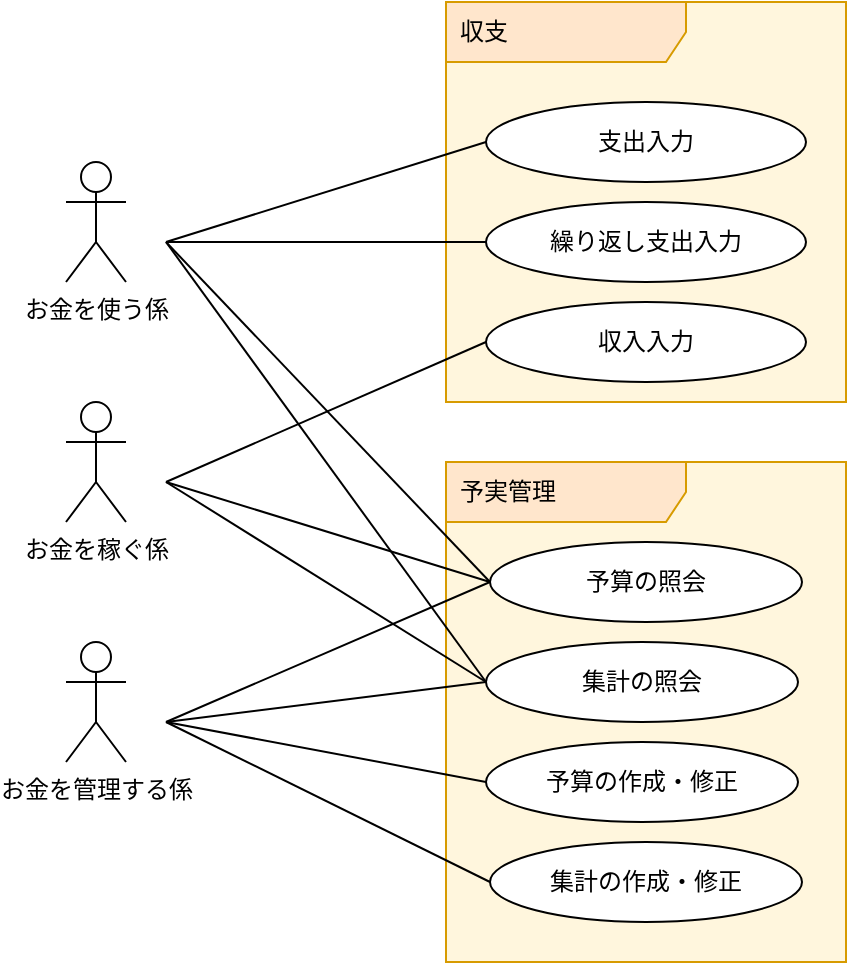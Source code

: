 <mxfile>
    <diagram id="ePdvRl-S8BFwnD-tIlGB" name="usecase">
        <mxGraphModel dx="1050" dy="797" grid="1" gridSize="10" guides="1" tooltips="1" connect="1" arrows="1" fold="1" page="1" pageScale="1" pageWidth="827" pageHeight="1169" background="#ffffff" math="0" shadow="0">
            <root>
                <mxCell id="0"/>
                <mxCell id="93" value="BackGround" style="locked=1;" parent="0"/>
                <mxCell id="94" value="Groups" parent="0"/>
                <mxCell id="95" value="収支" style="shape=umlFrame;whiteSpace=wrap;html=1;width=120;height=30;boundedLbl=1;verticalAlign=middle;align=left;spacingLeft=5;fillColor=#ffe6cc;strokeColor=#d79b00;gradientColor=none;swimlaneFillColor=#FFF6DD;" parent="94" vertex="1">
                    <mxGeometry x="390" y="40" width="200" height="200" as="geometry"/>
                </mxCell>
                <mxCell id="97" value="予実管理" style="shape=umlFrame;whiteSpace=wrap;html=1;width=120;height=30;boundedLbl=1;verticalAlign=middle;align=left;spacingLeft=5;fillColor=#ffe6cc;strokeColor=#d79b00;gradientColor=none;swimlaneFillColor=#FFF6DD;" parent="94" vertex="1">
                    <mxGeometry x="390" y="270" width="200" height="250" as="geometry"/>
                </mxCell>
                <mxCell id="1" value="Components" parent="0"/>
                <mxCell id="63" value="お金を稼ぐ係" style="shape=umlActor;verticalLabelPosition=bottom;verticalAlign=top;html=1;" parent="1" vertex="1">
                    <mxGeometry x="200" y="240" width="30" height="60" as="geometry"/>
                </mxCell>
                <mxCell id="87" style="edgeStyle=none;html=1;exitX=0;exitY=0.5;exitDx=0;exitDy=0;endArrow=none;endFill=0;" parent="1" source="64" edge="1">
                    <mxGeometry relative="1" as="geometry">
                        <mxPoint x="250" y="160" as="targetPoint"/>
                    </mxGeometry>
                </mxCell>
                <mxCell id="64" value="支出入力" style="ellipse;whiteSpace=wrap;html=1;" parent="1" vertex="1">
                    <mxGeometry x="410" y="90" width="160" height="40" as="geometry"/>
                </mxCell>
                <mxCell id="65" value="お金を管理する係" style="shape=umlActor;verticalLabelPosition=bottom;verticalAlign=top;html=1;" parent="1" vertex="1">
                    <mxGeometry x="200" y="360" width="30" height="60" as="geometry"/>
                </mxCell>
                <mxCell id="69" value="お金を使う係" style="shape=umlActor;verticalLabelPosition=bottom;verticalAlign=top;html=1;" parent="1" vertex="1">
                    <mxGeometry x="200" y="120" width="30" height="60" as="geometry"/>
                </mxCell>
                <mxCell id="89" style="edgeStyle=none;html=1;exitX=0;exitY=0.5;exitDx=0;exitDy=0;endArrow=none;endFill=0;" parent="1" source="70" edge="1">
                    <mxGeometry relative="1" as="geometry">
                        <mxPoint x="250" y="280" as="targetPoint"/>
                    </mxGeometry>
                </mxCell>
                <mxCell id="70" value="収入入力" style="ellipse;whiteSpace=wrap;html=1;" parent="1" vertex="1">
                    <mxGeometry x="410" y="190" width="160" height="40" as="geometry"/>
                </mxCell>
                <mxCell id="83" style="edgeStyle=none;html=1;exitX=0;exitY=0.5;exitDx=0;exitDy=0;endArrow=none;endFill=0;" parent="1" source="71" edge="1">
                    <mxGeometry relative="1" as="geometry">
                        <mxPoint x="250" y="400" as="targetPoint"/>
                    </mxGeometry>
                </mxCell>
                <mxCell id="71" value="予算の作成・修正" style="ellipse;whiteSpace=wrap;html=1;" parent="1" vertex="1">
                    <mxGeometry x="410" y="410" width="156" height="40" as="geometry"/>
                </mxCell>
                <mxCell id="84" style="edgeStyle=none;html=1;exitX=0;exitY=0.5;exitDx=0;exitDy=0;endArrow=none;endFill=0;" parent="1" source="72" edge="1">
                    <mxGeometry relative="1" as="geometry">
                        <mxPoint x="250" y="400" as="targetPoint"/>
                    </mxGeometry>
                </mxCell>
                <mxCell id="72" value="集計の作成・修正" style="ellipse;whiteSpace=wrap;html=1;" parent="1" vertex="1">
                    <mxGeometry x="412" y="460" width="156" height="40" as="geometry"/>
                </mxCell>
                <mxCell id="90" style="edgeStyle=none;html=1;exitX=0;exitY=0.5;exitDx=0;exitDy=0;endArrow=none;endFill=0;" parent="1" source="73" edge="1">
                    <mxGeometry relative="1" as="geometry">
                        <mxPoint x="250" y="160" as="targetPoint"/>
                    </mxGeometry>
                </mxCell>
                <mxCell id="73" value="繰り返し支出入力" style="ellipse;whiteSpace=wrap;html=1;" parent="1" vertex="1">
                    <mxGeometry x="410" y="140" width="160" height="40" as="geometry"/>
                </mxCell>
                <mxCell id="81" style="edgeStyle=none;html=1;exitX=0;exitY=0.5;exitDx=0;exitDy=0;endArrow=none;endFill=0;" parent="1" source="79" edge="1">
                    <mxGeometry relative="1" as="geometry">
                        <mxPoint x="250" y="160" as="targetPoint"/>
                    </mxGeometry>
                </mxCell>
                <mxCell id="91" style="edgeStyle=none;html=1;exitX=0;exitY=0.5;exitDx=0;exitDy=0;endArrow=none;endFill=0;" parent="1" source="79" edge="1">
                    <mxGeometry relative="1" as="geometry">
                        <mxPoint x="250" y="400" as="targetPoint"/>
                    </mxGeometry>
                </mxCell>
                <mxCell id="98" style="edgeStyle=none;html=1;exitX=0;exitY=0.5;exitDx=0;exitDy=0;endArrow=none;endFill=0;" parent="1" source="79" edge="1">
                    <mxGeometry relative="1" as="geometry">
                        <mxPoint x="250" y="280.0" as="targetPoint"/>
                    </mxGeometry>
                </mxCell>
                <mxCell id="79" value="予算の照会" style="ellipse;whiteSpace=wrap;html=1;" parent="1" vertex="1">
                    <mxGeometry x="412" y="310" width="156" height="40" as="geometry"/>
                </mxCell>
                <mxCell id="82" style="edgeStyle=none;html=1;exitX=0;exitY=0.5;exitDx=0;exitDy=0;endArrow=none;endFill=0;" parent="1" source="80" edge="1">
                    <mxGeometry relative="1" as="geometry">
                        <mxPoint x="250" y="160" as="targetPoint"/>
                    </mxGeometry>
                </mxCell>
                <mxCell id="88" style="edgeStyle=none;html=1;exitX=0;exitY=0.5;exitDx=0;exitDy=0;endArrow=none;endFill=0;" parent="1" source="80" edge="1">
                    <mxGeometry relative="1" as="geometry">
                        <mxPoint x="250" y="280" as="targetPoint"/>
                    </mxGeometry>
                </mxCell>
                <mxCell id="92" style="edgeStyle=none;html=1;exitX=0;exitY=0.5;exitDx=0;exitDy=0;endArrow=none;endFill=0;" parent="1" source="80" edge="1">
                    <mxGeometry relative="1" as="geometry">
                        <mxPoint x="250" y="400" as="targetPoint"/>
                    </mxGeometry>
                </mxCell>
                <mxCell id="80" value="集計の照会" style="ellipse;whiteSpace=wrap;html=1;" parent="1" vertex="1">
                    <mxGeometry x="410" y="360" width="156" height="40" as="geometry"/>
                </mxCell>
            </root>
        </mxGraphModel>
    </diagram>
    <diagram id="JR4hY4lWn12w1DhEjx3m" name="class">
        <mxGraphModel grid="1" page="1" gridSize="10" guides="1" tooltips="1" connect="1" arrows="1" fold="1" pageScale="1" pageWidth="827" pageHeight="1169" math="0" shadow="0">
            <root>
                <mxCell id="0"/>
                <mxCell id="1" parent="0"/>
            </root>
        </mxGraphModel>
    </diagram>
</mxfile>
